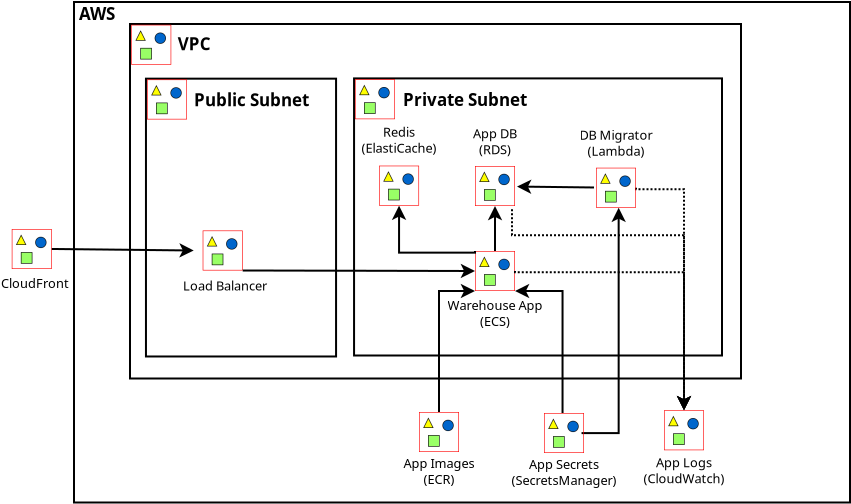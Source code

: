 <?xml version="1.0" encoding="UTF-8"?>
<dia:diagram xmlns:dia="http://www.lysator.liu.se/~alla/dia/">
  <dia:layer name="Background" visible="true" active="true">
    <dia:group>
      <dia:object type="Standard - Box" version="0" id="O0">
        <dia:attribute name="obj_pos">
          <dia:point val="14.847,-66.545"/>
        </dia:attribute>
        <dia:attribute name="obj_bb">
          <dia:rectangle val="14.797,-66.595;53.697,-41.47"/>
        </dia:attribute>
        <dia:attribute name="elem_corner">
          <dia:point val="14.847,-66.545"/>
        </dia:attribute>
        <dia:attribute name="elem_width">
          <dia:real val="38.8"/>
        </dia:attribute>
        <dia:attribute name="elem_height">
          <dia:real val="25.025"/>
        </dia:attribute>
        <dia:attribute name="show_background">
          <dia:boolean val="true"/>
        </dia:attribute>
      </dia:object>
      <dia:object type="Standard - Text" version="1" id="O1">
        <dia:attribute name="obj_pos">
          <dia:point val="15.097,-65.645"/>
        </dia:attribute>
        <dia:attribute name="obj_bb">
          <dia:rectangle val="15.097,-66.493;17.085,-65.47"/>
        </dia:attribute>
        <dia:attribute name="text">
          <dia:composite type="text">
            <dia:attribute name="string">
              <dia:string>#AWS#</dia:string>
            </dia:attribute>
            <dia:attribute name="font">
              <dia:font family="sans" style="80" name="Helvetica-Bold"/>
            </dia:attribute>
            <dia:attribute name="height">
              <dia:real val="1.058"/>
            </dia:attribute>
            <dia:attribute name="pos">
              <dia:point val="15.097,-65.645"/>
            </dia:attribute>
            <dia:attribute name="color">
              <dia:color val="#000000"/>
            </dia:attribute>
            <dia:attribute name="alignment">
              <dia:enum val="0"/>
            </dia:attribute>
          </dia:composite>
        </dia:attribute>
        <dia:attribute name="valign">
          <dia:enum val="3"/>
        </dia:attribute>
      </dia:object>
    </dia:group>
    <dia:group>
      <dia:object type="Standard - Box" version="0" id="O2">
        <dia:attribute name="obj_pos">
          <dia:point val="17.647,-65.445"/>
        </dia:attribute>
        <dia:attribute name="obj_bb">
          <dia:rectangle val="17.597,-65.495;48.247,-47.67"/>
        </dia:attribute>
        <dia:attribute name="elem_corner">
          <dia:point val="17.647,-65.445"/>
        </dia:attribute>
        <dia:attribute name="elem_width">
          <dia:real val="30.55"/>
        </dia:attribute>
        <dia:attribute name="elem_height">
          <dia:real val="17.725"/>
        </dia:attribute>
        <dia:attribute name="show_background">
          <dia:boolean val="true"/>
        </dia:attribute>
      </dia:object>
      <dia:group>
        <dia:object type="Standard - Image" version="0" id="O3">
          <dia:attribute name="obj_pos">
            <dia:point val="17.709,-65.407"/>
          </dia:attribute>
          <dia:attribute name="obj_bb">
            <dia:rectangle val="17.659,-65.457;19.759,-63.357"/>
          </dia:attribute>
          <dia:attribute name="elem_corner">
            <dia:point val="17.709,-65.407"/>
          </dia:attribute>
          <dia:attribute name="elem_width">
            <dia:real val="2"/>
          </dia:attribute>
          <dia:attribute name="elem_height">
            <dia:real val="2"/>
          </dia:attribute>
          <dia:attribute name="draw_border">
            <dia:boolean val="false"/>
          </dia:attribute>
          <dia:attribute name="keep_aspect">
            <dia:boolean val="true"/>
          </dia:attribute>
          <dia:attribute name="file">
            <dia:string>#Virtual-private-cloud-VPC_32.png#</dia:string>
          </dia:attribute>
        </dia:object>
        <dia:object type="Standard - Text" version="1" id="O4">
          <dia:attribute name="obj_pos">
            <dia:point val="20.034,-64.132"/>
          </dia:attribute>
          <dia:attribute name="obj_bb">
            <dia:rectangle val="20.034,-64.979;21.729,-63.957"/>
          </dia:attribute>
          <dia:attribute name="text">
            <dia:composite type="text">
              <dia:attribute name="string">
                <dia:string>#VPC#</dia:string>
              </dia:attribute>
              <dia:attribute name="font">
                <dia:font family="sans" style="80" name="Helvetica-Bold"/>
              </dia:attribute>
              <dia:attribute name="height">
                <dia:real val="1.058"/>
              </dia:attribute>
              <dia:attribute name="pos">
                <dia:point val="20.034,-64.132"/>
              </dia:attribute>
              <dia:attribute name="color">
                <dia:color val="#000000"/>
              </dia:attribute>
              <dia:attribute name="alignment">
                <dia:enum val="0"/>
              </dia:attribute>
            </dia:composite>
          </dia:attribute>
          <dia:attribute name="valign">
            <dia:enum val="3"/>
          </dia:attribute>
        </dia:object>
      </dia:group>
    </dia:group>
    <dia:object type="Standard - Text" version="1" id="O5">
      <dia:attribute name="obj_pos">
        <dia:point val="2.6,-5.6"/>
      </dia:attribute>
      <dia:attribute name="obj_bb">
        <dia:rectangle val="2.6,-6.24;2.6,-5.468"/>
      </dia:attribute>
      <dia:attribute name="text">
        <dia:composite type="text">
          <dia:attribute name="string">
            <dia:string>##</dia:string>
          </dia:attribute>
          <dia:attribute name="font">
            <dia:font family="sans" style="0" name="Helvetica"/>
          </dia:attribute>
          <dia:attribute name="height">
            <dia:real val="0.8"/>
          </dia:attribute>
          <dia:attribute name="pos">
            <dia:point val="2.6,-5.6"/>
          </dia:attribute>
          <dia:attribute name="color">
            <dia:color val="#000000"/>
          </dia:attribute>
          <dia:attribute name="alignment">
            <dia:enum val="0"/>
          </dia:attribute>
        </dia:composite>
      </dia:attribute>
      <dia:attribute name="valign">
        <dia:enum val="3"/>
      </dia:attribute>
    </dia:object>
    <dia:object type="Standard - Line" version="0" id="O6">
      <dia:attribute name="obj_pos">
        <dia:point val="35.897,-54.095"/>
      </dia:attribute>
      <dia:attribute name="obj_bb">
        <dia:rectangle val="35.535,-56.357;36.259,-54.045"/>
      </dia:attribute>
      <dia:attribute name="conn_endpoints">
        <dia:point val="35.897,-54.095"/>
        <dia:point val="35.897,-56.245"/>
      </dia:attribute>
      <dia:attribute name="numcp">
        <dia:int val="1"/>
      </dia:attribute>
      <dia:attribute name="end_arrow">
        <dia:enum val="22"/>
      </dia:attribute>
      <dia:attribute name="end_arrow_length">
        <dia:real val="0.5"/>
      </dia:attribute>
      <dia:attribute name="end_arrow_width">
        <dia:real val="0.5"/>
      </dia:attribute>
      <dia:connections>
        <dia:connection handle="0" to="O15" connection="1"/>
        <dia:connection handle="1" to="O34" connection="8"/>
      </dia:connections>
    </dia:object>
    <dia:object type="Flowchart - Box" version="0" id="O7">
      <dia:attribute name="obj_pos">
        <dia:point val="18.445,-62.712"/>
      </dia:attribute>
      <dia:attribute name="obj_bb">
        <dia:rectangle val="18.395,-62.761;28,-48.77"/>
      </dia:attribute>
      <dia:attribute name="elem_corner">
        <dia:point val="18.445,-62.712"/>
      </dia:attribute>
      <dia:attribute name="elem_width">
        <dia:real val="9.505"/>
      </dia:attribute>
      <dia:attribute name="elem_height">
        <dia:real val="13.891"/>
      </dia:attribute>
      <dia:attribute name="show_background">
        <dia:boolean val="true"/>
      </dia:attribute>
      <dia:attribute name="padding">
        <dia:real val="0.5"/>
      </dia:attribute>
      <dia:attribute name="text">
        <dia:composite type="text">
          <dia:attribute name="string">
            <dia:string>##</dia:string>
          </dia:attribute>
          <dia:attribute name="font">
            <dia:font family="sans" style="0" name="Helvetica"/>
          </dia:attribute>
          <dia:attribute name="height">
            <dia:real val="0.8"/>
          </dia:attribute>
          <dia:attribute name="pos">
            <dia:point val="23.197,-55.526"/>
          </dia:attribute>
          <dia:attribute name="color">
            <dia:color val="#000000"/>
          </dia:attribute>
          <dia:attribute name="alignment">
            <dia:enum val="1"/>
          </dia:attribute>
        </dia:composite>
      </dia:attribute>
    </dia:object>
    <dia:group>
      <dia:object type="Standard - Image" version="0" id="O8">
        <dia:attribute name="obj_pos">
          <dia:point val="18.497,-62.672"/>
        </dia:attribute>
        <dia:attribute name="obj_bb">
          <dia:rectangle val="18.447,-62.721;20.547,-60.621"/>
        </dia:attribute>
        <dia:attribute name="elem_corner">
          <dia:point val="18.497,-62.672"/>
        </dia:attribute>
        <dia:attribute name="elem_width">
          <dia:real val="2"/>
        </dia:attribute>
        <dia:attribute name="elem_height">
          <dia:real val="2"/>
        </dia:attribute>
        <dia:attribute name="draw_border">
          <dia:boolean val="false"/>
        </dia:attribute>
        <dia:attribute name="keep_aspect">
          <dia:boolean val="true"/>
        </dia:attribute>
        <dia:attribute name="file">
          <dia:string>#Public-subnet_32.png#</dia:string>
        </dia:attribute>
      </dia:object>
      <dia:object type="Standard - Text" version="1" id="O9">
        <dia:attribute name="obj_pos">
          <dia:point val="20.847,-61.335"/>
        </dia:attribute>
        <dia:attribute name="obj_bb">
          <dia:rectangle val="20.847,-62.183;26.7,-61.16"/>
        </dia:attribute>
        <dia:attribute name="text">
          <dia:composite type="text">
            <dia:attribute name="string">
              <dia:string>#Public Subnet#</dia:string>
            </dia:attribute>
            <dia:attribute name="font">
              <dia:font family="sans" style="80" name="Helvetica-Bold"/>
            </dia:attribute>
            <dia:attribute name="height">
              <dia:real val="1.058"/>
            </dia:attribute>
            <dia:attribute name="pos">
              <dia:point val="20.847,-61.335"/>
            </dia:attribute>
            <dia:attribute name="color">
              <dia:color val="#000000"/>
            </dia:attribute>
            <dia:attribute name="alignment">
              <dia:enum val="0"/>
            </dia:attribute>
          </dia:composite>
        </dia:attribute>
        <dia:attribute name="valign">
          <dia:enum val="3"/>
        </dia:attribute>
      </dia:object>
    </dia:group>
    <dia:object type="Flowchart - Box" version="0" id="O10">
      <dia:attribute name="obj_pos">
        <dia:point val="28.85,-62.725"/>
      </dia:attribute>
      <dia:attribute name="obj_bb">
        <dia:rectangle val="28.8,-62.775;47.297,-48.82"/>
      </dia:attribute>
      <dia:attribute name="elem_corner">
        <dia:point val="28.85,-62.725"/>
      </dia:attribute>
      <dia:attribute name="elem_width">
        <dia:real val="18.397"/>
      </dia:attribute>
      <dia:attribute name="elem_height">
        <dia:real val="13.855"/>
      </dia:attribute>
      <dia:attribute name="show_background">
        <dia:boolean val="true"/>
      </dia:attribute>
      <dia:attribute name="padding">
        <dia:real val="0.5"/>
      </dia:attribute>
      <dia:attribute name="text">
        <dia:composite type="text">
          <dia:attribute name="string">
            <dia:string>##</dia:string>
          </dia:attribute>
          <dia:attribute name="font">
            <dia:font family="sans" style="0" name="Helvetica"/>
          </dia:attribute>
          <dia:attribute name="height">
            <dia:real val="0.8"/>
          </dia:attribute>
          <dia:attribute name="pos">
            <dia:point val="38.049,-55.558"/>
          </dia:attribute>
          <dia:attribute name="color">
            <dia:color val="#000000"/>
          </dia:attribute>
          <dia:attribute name="alignment">
            <dia:enum val="1"/>
          </dia:attribute>
        </dia:composite>
      </dia:attribute>
    </dia:object>
    <dia:group>
      <dia:object type="Standard - Image" version="0" id="O11">
        <dia:attribute name="obj_pos">
          <dia:point val="28.895,-62.685"/>
        </dia:attribute>
        <dia:attribute name="obj_bb">
          <dia:rectangle val="28.845,-62.735;30.945,-60.635"/>
        </dia:attribute>
        <dia:attribute name="elem_corner">
          <dia:point val="28.895,-62.685"/>
        </dia:attribute>
        <dia:attribute name="elem_width">
          <dia:real val="2"/>
        </dia:attribute>
        <dia:attribute name="elem_height">
          <dia:real val="2"/>
        </dia:attribute>
        <dia:attribute name="draw_border">
          <dia:boolean val="false"/>
        </dia:attribute>
        <dia:attribute name="keep_aspect">
          <dia:boolean val="true"/>
        </dia:attribute>
        <dia:attribute name="file">
          <dia:string>#Private-subnet_32.png#</dia:string>
        </dia:attribute>
      </dia:object>
      <dia:object type="Standard - Text" version="1" id="O12">
        <dia:attribute name="obj_pos">
          <dia:point val="31.297,-61.349"/>
        </dia:attribute>
        <dia:attribute name="obj_bb">
          <dia:rectangle val="31.297,-62.197;37.59,-61.174"/>
        </dia:attribute>
        <dia:attribute name="text">
          <dia:composite type="text">
            <dia:attribute name="string">
              <dia:string>#Private Subnet#</dia:string>
            </dia:attribute>
            <dia:attribute name="font">
              <dia:font family="sans" style="80" name="Helvetica-Bold"/>
            </dia:attribute>
            <dia:attribute name="height">
              <dia:real val="1.058"/>
            </dia:attribute>
            <dia:attribute name="pos">
              <dia:point val="31.297,-61.349"/>
            </dia:attribute>
            <dia:attribute name="color">
              <dia:color val="#000000"/>
            </dia:attribute>
            <dia:attribute name="alignment">
              <dia:enum val="0"/>
            </dia:attribute>
          </dia:composite>
        </dia:attribute>
        <dia:attribute name="valign">
          <dia:enum val="3"/>
        </dia:attribute>
      </dia:object>
    </dia:group>
    <dia:group>
      <dia:object type="Standard - Image" version="0" id="O13">
        <dia:attribute name="obj_pos">
          <dia:point val="21.282,-55.12"/>
        </dia:attribute>
        <dia:attribute name="obj_bb">
          <dia:rectangle val="21.232,-55.17;23.332,-53.07"/>
        </dia:attribute>
        <dia:attribute name="elem_corner">
          <dia:point val="21.282,-55.12"/>
        </dia:attribute>
        <dia:attribute name="elem_width">
          <dia:real val="2"/>
        </dia:attribute>
        <dia:attribute name="elem_height">
          <dia:real val="2"/>
        </dia:attribute>
        <dia:attribute name="draw_border">
          <dia:boolean val="false"/>
        </dia:attribute>
        <dia:attribute name="keep_aspect">
          <dia:boolean val="true"/>
        </dia:attribute>
        <dia:attribute name="file">
          <dia:string>#Res_Elastic-Load-Balancing_Network-Load-Balancer_48.png#</dia:string>
        </dia:attribute>
      </dia:object>
      <dia:object type="Standard - Text" version="1" id="O14">
        <dia:attribute name="obj_pos">
          <dia:point val="20.297,-52.12"/>
        </dia:attribute>
        <dia:attribute name="obj_bb">
          <dia:rectangle val="20.297,-52.76;24.267,-51.988"/>
        </dia:attribute>
        <dia:attribute name="text">
          <dia:composite type="text">
            <dia:attribute name="string">
              <dia:string>#Load Balancer#</dia:string>
            </dia:attribute>
            <dia:attribute name="font">
              <dia:font family="sans" style="0" name="Helvetica"/>
            </dia:attribute>
            <dia:attribute name="height">
              <dia:real val="0.8"/>
            </dia:attribute>
            <dia:attribute name="pos">
              <dia:point val="20.297,-52.12"/>
            </dia:attribute>
            <dia:attribute name="color">
              <dia:color val="#000000"/>
            </dia:attribute>
            <dia:attribute name="alignment">
              <dia:enum val="0"/>
            </dia:attribute>
          </dia:composite>
        </dia:attribute>
        <dia:attribute name="valign">
          <dia:enum val="3"/>
        </dia:attribute>
      </dia:object>
    </dia:group>
    <dia:group>
      <dia:object type="Standard - Image" version="0" id="O15">
        <dia:attribute name="obj_pos">
          <dia:point val="34.897,-54.095"/>
        </dia:attribute>
        <dia:attribute name="obj_bb">
          <dia:rectangle val="34.847,-54.145;36.947,-52.045"/>
        </dia:attribute>
        <dia:attribute name="elem_corner">
          <dia:point val="34.897,-54.095"/>
        </dia:attribute>
        <dia:attribute name="elem_width">
          <dia:real val="2"/>
        </dia:attribute>
        <dia:attribute name="elem_height">
          <dia:real val="2"/>
        </dia:attribute>
        <dia:attribute name="draw_border">
          <dia:boolean val="false"/>
        </dia:attribute>
        <dia:attribute name="keep_aspect">
          <dia:boolean val="true"/>
        </dia:attribute>
        <dia:attribute name="file">
          <dia:string>#Arch_Amazon-Elastic-Container-Service_48.png#</dia:string>
        </dia:attribute>
      </dia:object>
      <dia:object type="Standard - Text" version="1" id="O16">
        <dia:attribute name="obj_pos">
          <dia:point val="35.897,-51.145"/>
        </dia:attribute>
        <dia:attribute name="obj_bb">
          <dia:rectangle val="33.667,-51.785;38.127,-50.213"/>
        </dia:attribute>
        <dia:attribute name="text">
          <dia:composite type="text">
            <dia:attribute name="string">
              <dia:string>#Warehouse App
(ECS)#</dia:string>
            </dia:attribute>
            <dia:attribute name="font">
              <dia:font family="sans" style="0" name="Helvetica"/>
            </dia:attribute>
            <dia:attribute name="height">
              <dia:real val="0.8"/>
            </dia:attribute>
            <dia:attribute name="pos">
              <dia:point val="35.897,-51.145"/>
            </dia:attribute>
            <dia:attribute name="color">
              <dia:color val="#000000"/>
            </dia:attribute>
            <dia:attribute name="alignment">
              <dia:enum val="1"/>
            </dia:attribute>
          </dia:composite>
        </dia:attribute>
        <dia:attribute name="valign">
          <dia:enum val="3"/>
        </dia:attribute>
      </dia:object>
    </dia:group>
    <dia:object type="Standard - ZigZagLine" version="1" id="O17">
      <dia:attribute name="obj_pos">
        <dia:point val="33.097,-46.045"/>
      </dia:attribute>
      <dia:attribute name="obj_bb">
        <dia:rectangle val="33.047,-52.457;35.009,-45.995"/>
      </dia:attribute>
      <dia:attribute name="orth_points">
        <dia:point val="33.097,-46.045"/>
        <dia:point val="33.097,-52.095"/>
        <dia:point val="34.897,-52.095"/>
        <dia:point val="34.897,-52.095"/>
      </dia:attribute>
      <dia:attribute name="orth_orient">
        <dia:enum val="1"/>
        <dia:enum val="0"/>
        <dia:enum val="1"/>
      </dia:attribute>
      <dia:attribute name="autorouting">
        <dia:boolean val="false"/>
      </dia:attribute>
      <dia:attribute name="end_arrow">
        <dia:enum val="22"/>
      </dia:attribute>
      <dia:attribute name="end_arrow_length">
        <dia:real val="0.5"/>
      </dia:attribute>
      <dia:attribute name="end_arrow_width">
        <dia:real val="0.5"/>
      </dia:attribute>
    </dia:object>
    <dia:object type="Standard - ZigZagLine" version="1" id="O18">
      <dia:attribute name="obj_pos">
        <dia:point val="39.274,-45.995"/>
      </dia:attribute>
      <dia:attribute name="obj_bb">
        <dia:rectangle val="36.285,-52.457;39.324,-45.945"/>
      </dia:attribute>
      <dia:attribute name="orth_points">
        <dia:point val="39.274,-45.995"/>
        <dia:point val="39.274,-52.095"/>
        <dia:point val="36.897,-52.095"/>
        <dia:point val="36.897,-52.095"/>
      </dia:attribute>
      <dia:attribute name="orth_orient">
        <dia:enum val="1"/>
        <dia:enum val="0"/>
        <dia:enum val="1"/>
      </dia:attribute>
      <dia:attribute name="autorouting">
        <dia:boolean val="false"/>
      </dia:attribute>
      <dia:attribute name="end_arrow">
        <dia:enum val="22"/>
      </dia:attribute>
      <dia:attribute name="end_arrow_length">
        <dia:real val="0.5"/>
      </dia:attribute>
      <dia:attribute name="end_arrow_width">
        <dia:real val="0.5"/>
      </dia:attribute>
    </dia:object>
    <dia:object type="Standard - Line" version="0" id="O19">
      <dia:attribute name="obj_pos">
        <dia:point val="23.282,-53.12"/>
      </dia:attribute>
      <dia:attribute name="obj_bb">
        <dia:rectangle val="23.232,-53.458;35.009,-52.735"/>
      </dia:attribute>
      <dia:attribute name="conn_endpoints">
        <dia:point val="23.282,-53.12"/>
        <dia:point val="34.897,-53.095"/>
      </dia:attribute>
      <dia:attribute name="numcp">
        <dia:int val="1"/>
      </dia:attribute>
      <dia:attribute name="end_arrow">
        <dia:enum val="22"/>
      </dia:attribute>
      <dia:attribute name="end_arrow_length">
        <dia:real val="0.5"/>
      </dia:attribute>
      <dia:attribute name="end_arrow_width">
        <dia:real val="0.5"/>
      </dia:attribute>
      <dia:connections>
        <dia:connection handle="0" to="O13" connection="7"/>
        <dia:connection handle="1" to="O15" connection="3"/>
      </dia:connections>
    </dia:object>
    <dia:group>
      <dia:object type="Standard - Image" version="0" id="O20">
        <dia:attribute name="obj_pos">
          <dia:point val="11.736,-55.195"/>
        </dia:attribute>
        <dia:attribute name="obj_bb">
          <dia:rectangle val="11.686,-55.245;13.786,-53.145"/>
        </dia:attribute>
        <dia:attribute name="elem_corner">
          <dia:point val="11.736,-55.195"/>
        </dia:attribute>
        <dia:attribute name="elem_width">
          <dia:real val="2"/>
        </dia:attribute>
        <dia:attribute name="elem_height">
          <dia:real val="2"/>
        </dia:attribute>
        <dia:attribute name="draw_border">
          <dia:boolean val="false"/>
        </dia:attribute>
        <dia:attribute name="keep_aspect">
          <dia:boolean val="true"/>
        </dia:attribute>
        <dia:attribute name="file">
          <dia:string>#Arch_Amazon-CloudFront_32.png#</dia:string>
        </dia:attribute>
      </dia:object>
      <dia:object type="Standard - Text" version="1" id="O21">
        <dia:attribute name="obj_pos">
          <dia:point val="11.197,-52.245"/>
        </dia:attribute>
        <dia:attribute name="obj_bb">
          <dia:rectangle val="11.197,-52.885;14.275,-52.113"/>
        </dia:attribute>
        <dia:attribute name="text">
          <dia:composite type="text">
            <dia:attribute name="string">
              <dia:string>#CloudFront#</dia:string>
            </dia:attribute>
            <dia:attribute name="font">
              <dia:font family="sans" style="0" name="Helvetica"/>
            </dia:attribute>
            <dia:attribute name="height">
              <dia:real val="0.8"/>
            </dia:attribute>
            <dia:attribute name="pos">
              <dia:point val="11.197,-52.245"/>
            </dia:attribute>
            <dia:attribute name="color">
              <dia:color val="#000000"/>
            </dia:attribute>
            <dia:attribute name="alignment">
              <dia:enum val="0"/>
            </dia:attribute>
          </dia:composite>
        </dia:attribute>
        <dia:attribute name="valign">
          <dia:enum val="3"/>
        </dia:attribute>
      </dia:object>
    </dia:group>
    <dia:object type="Standard - Line" version="0" id="O22">
      <dia:attribute name="obj_pos">
        <dia:point val="13.736,-54.195"/>
      </dia:attribute>
      <dia:attribute name="obj_bb">
        <dia:rectangle val="13.685,-54.489;20.944,-53.765"/>
      </dia:attribute>
      <dia:attribute name="conn_endpoints">
        <dia:point val="13.736,-54.195"/>
        <dia:point val="20.832,-54.12"/>
      </dia:attribute>
      <dia:attribute name="numcp">
        <dia:int val="1"/>
      </dia:attribute>
      <dia:attribute name="end_arrow">
        <dia:enum val="22"/>
      </dia:attribute>
      <dia:attribute name="end_arrow_length">
        <dia:real val="0.5"/>
      </dia:attribute>
      <dia:attribute name="end_arrow_width">
        <dia:real val="0.5"/>
      </dia:attribute>
    </dia:object>
    <dia:object type="Standard - Line" version="0" id="O23">
      <dia:attribute name="obj_pos">
        <dia:point val="40.847,-57.271"/>
      </dia:attribute>
      <dia:attribute name="obj_bb">
        <dia:rectangle val="36.885,-57.671;40.898,-56.948"/>
      </dia:attribute>
      <dia:attribute name="conn_endpoints">
        <dia:point val="40.847,-57.271"/>
        <dia:point val="36.997,-57.317"/>
      </dia:attribute>
      <dia:attribute name="numcp">
        <dia:int val="1"/>
      </dia:attribute>
      <dia:attribute name="end_arrow">
        <dia:enum val="22"/>
      </dia:attribute>
      <dia:attribute name="end_arrow_length">
        <dia:real val="0.5"/>
      </dia:attribute>
      <dia:attribute name="end_arrow_width">
        <dia:real val="0.5"/>
      </dia:attribute>
    </dia:object>
    <dia:object type="Standard - ZigZagLine" version="1" id="O24">
      <dia:attribute name="obj_pos">
        <dia:point val="40.274,-44.995"/>
      </dia:attribute>
      <dia:attribute name="obj_bb">
        <dia:rectangle val="40.224,-56.37;42.442,-44.94"/>
      </dia:attribute>
      <dia:attribute name="orth_points">
        <dia:point val="40.274,-44.995"/>
        <dia:point val="40.274,-44.99"/>
        <dia:point val="42.08,-44.99"/>
        <dia:point val="42.08,-56.258"/>
      </dia:attribute>
      <dia:attribute name="orth_orient">
        <dia:enum val="1"/>
        <dia:enum val="0"/>
        <dia:enum val="1"/>
      </dia:attribute>
      <dia:attribute name="autorouting">
        <dia:boolean val="false"/>
      </dia:attribute>
      <dia:attribute name="end_arrow">
        <dia:enum val="22"/>
      </dia:attribute>
      <dia:attribute name="end_arrow_length">
        <dia:real val="0.5"/>
      </dia:attribute>
      <dia:attribute name="end_arrow_width">
        <dia:real val="0.5"/>
      </dia:attribute>
    </dia:object>
    <dia:object type="Standard - Line" version="0" id="O25">
      <dia:attribute name="obj_pos">
        <dia:point val="35.897,-54.095"/>
      </dia:attribute>
      <dia:attribute name="obj_bb">
        <dia:rectangle val="35.535,-56.457;36.259,-54.045"/>
      </dia:attribute>
      <dia:attribute name="conn_endpoints">
        <dia:point val="35.897,-54.095"/>
        <dia:point val="35.897,-56.345"/>
      </dia:attribute>
      <dia:attribute name="numcp">
        <dia:int val="1"/>
      </dia:attribute>
      <dia:attribute name="end_arrow">
        <dia:enum val="22"/>
      </dia:attribute>
      <dia:attribute name="end_arrow_length">
        <dia:real val="0.5"/>
      </dia:attribute>
      <dia:attribute name="end_arrow_width">
        <dia:real val="0.5"/>
      </dia:attribute>
      <dia:connections>
        <dia:connection handle="1" to="O34" connection="6"/>
      </dia:connections>
    </dia:object>
    <dia:group>
      <dia:object type="Standard - Image" version="0" id="O26">
        <dia:attribute name="obj_pos">
          <dia:point val="44.347,-46.133"/>
        </dia:attribute>
        <dia:attribute name="obj_bb">
          <dia:rectangle val="44.297,-46.183;46.397,-44.083"/>
        </dia:attribute>
        <dia:attribute name="elem_corner">
          <dia:point val="44.347,-46.133"/>
        </dia:attribute>
        <dia:attribute name="elem_width">
          <dia:real val="2"/>
        </dia:attribute>
        <dia:attribute name="elem_height">
          <dia:real val="2"/>
        </dia:attribute>
        <dia:attribute name="draw_border">
          <dia:boolean val="false"/>
        </dia:attribute>
        <dia:attribute name="keep_aspect">
          <dia:boolean val="true"/>
        </dia:attribute>
        <dia:attribute name="file">
          <dia:string>#Arch_Amazon-CloudWatch_32.png#</dia:string>
        </dia:attribute>
      </dia:object>
      <dia:object type="Standard - Text" version="1" id="O27">
        <dia:attribute name="obj_pos">
          <dia:point val="45.347,-43.283"/>
        </dia:attribute>
        <dia:attribute name="obj_bb">
          <dia:rectangle val="43.416,-43.923;47.279,-42.35"/>
        </dia:attribute>
        <dia:attribute name="text">
          <dia:composite type="text">
            <dia:attribute name="string">
              <dia:string>#App Logs
(CloudWatch)#</dia:string>
            </dia:attribute>
            <dia:attribute name="font">
              <dia:font family="sans" style="0" name="Helvetica"/>
            </dia:attribute>
            <dia:attribute name="height">
              <dia:real val="0.8"/>
            </dia:attribute>
            <dia:attribute name="pos">
              <dia:point val="45.347,-43.283"/>
            </dia:attribute>
            <dia:attribute name="color">
              <dia:color val="#000000"/>
            </dia:attribute>
            <dia:attribute name="alignment">
              <dia:enum val="1"/>
            </dia:attribute>
          </dia:composite>
        </dia:attribute>
        <dia:attribute name="valign">
          <dia:enum val="3"/>
        </dia:attribute>
      </dia:object>
    </dia:group>
    <dia:group>
      <dia:object type="Standard - Image" version="0" id="O28">
        <dia:attribute name="obj_pos">
          <dia:point val="32.097,-46.045"/>
        </dia:attribute>
        <dia:attribute name="obj_bb">
          <dia:rectangle val="32.047,-46.095;34.147,-43.995"/>
        </dia:attribute>
        <dia:attribute name="elem_corner">
          <dia:point val="32.097,-46.045"/>
        </dia:attribute>
        <dia:attribute name="elem_width">
          <dia:real val="2"/>
        </dia:attribute>
        <dia:attribute name="elem_height">
          <dia:real val="2"/>
        </dia:attribute>
        <dia:attribute name="draw_border">
          <dia:boolean val="false"/>
        </dia:attribute>
        <dia:attribute name="keep_aspect">
          <dia:boolean val="true"/>
        </dia:attribute>
        <dia:attribute name="file">
          <dia:string>#Arch_Amazon-Elastic-Container-Registry_48.png#</dia:string>
        </dia:attribute>
      </dia:object>
      <dia:object type="Standard - Text" version="1" id="O29">
        <dia:attribute name="obj_pos">
          <dia:point val="33.097,-43.245"/>
        </dia:attribute>
        <dia:attribute name="obj_bb">
          <dia:rectangle val="31.405,-43.885;34.79,-42.313"/>
        </dia:attribute>
        <dia:attribute name="text">
          <dia:composite type="text">
            <dia:attribute name="string">
              <dia:string>#App Images
(ECR)#</dia:string>
            </dia:attribute>
            <dia:attribute name="font">
              <dia:font family="sans" style="0" name="Helvetica"/>
            </dia:attribute>
            <dia:attribute name="height">
              <dia:real val="0.8"/>
            </dia:attribute>
            <dia:attribute name="pos">
              <dia:point val="33.097,-43.245"/>
            </dia:attribute>
            <dia:attribute name="color">
              <dia:color val="#000000"/>
            </dia:attribute>
            <dia:attribute name="alignment">
              <dia:enum val="1"/>
            </dia:attribute>
          </dia:composite>
        </dia:attribute>
        <dia:attribute name="valign">
          <dia:enum val="3"/>
        </dia:attribute>
      </dia:object>
    </dia:group>
    <dia:group>
      <dia:object type="Standard - Image" version="0" id="O30">
        <dia:attribute name="obj_pos">
          <dia:point val="38.347,-45.995"/>
        </dia:attribute>
        <dia:attribute name="obj_bb">
          <dia:rectangle val="38.297,-46.045;40.397,-43.945"/>
        </dia:attribute>
        <dia:attribute name="elem_corner">
          <dia:point val="38.347,-45.995"/>
        </dia:attribute>
        <dia:attribute name="elem_width">
          <dia:real val="2"/>
        </dia:attribute>
        <dia:attribute name="elem_height">
          <dia:real val="2"/>
        </dia:attribute>
        <dia:attribute name="draw_border">
          <dia:boolean val="false"/>
        </dia:attribute>
        <dia:attribute name="keep_aspect">
          <dia:boolean val="true"/>
        </dia:attribute>
        <dia:attribute name="file">
          <dia:string>#Arch_AWS-Secrets-Manager_32.png#</dia:string>
        </dia:attribute>
      </dia:object>
      <dia:object type="Standard - Text" version="1" id="O31">
        <dia:attribute name="obj_pos">
          <dia:point val="39.347,-43.195"/>
        </dia:attribute>
        <dia:attribute name="obj_bb">
          <dia:rectangle val="36.852,-43.835;41.842,-42.263"/>
        </dia:attribute>
        <dia:attribute name="text">
          <dia:composite type="text">
            <dia:attribute name="string">
              <dia:string>#App Secrets
(SecretsManager)#</dia:string>
            </dia:attribute>
            <dia:attribute name="font">
              <dia:font family="sans" style="0" name="Helvetica"/>
            </dia:attribute>
            <dia:attribute name="height">
              <dia:real val="0.8"/>
            </dia:attribute>
            <dia:attribute name="pos">
              <dia:point val="39.347,-43.195"/>
            </dia:attribute>
            <dia:attribute name="color">
              <dia:color val="#000000"/>
            </dia:attribute>
            <dia:attribute name="alignment">
              <dia:enum val="1"/>
            </dia:attribute>
          </dia:composite>
        </dia:attribute>
        <dia:attribute name="valign">
          <dia:enum val="3"/>
        </dia:attribute>
      </dia:object>
    </dia:group>
    <dia:object type="Standard - ZigZagLine" version="1" id="O32">
      <dia:attribute name="obj_pos">
        <dia:point val="42.947,-57.258"/>
      </dia:attribute>
      <dia:attribute name="obj_bb">
        <dia:rectangle val="42.897,-57.308;45.709,-46.021"/>
      </dia:attribute>
      <dia:attribute name="orth_points">
        <dia:point val="42.947,-57.258"/>
        <dia:point val="42.947,-57.183"/>
        <dia:point val="45.347,-57.183"/>
        <dia:point val="45.347,-46.133"/>
      </dia:attribute>
      <dia:attribute name="orth_orient">
        <dia:enum val="1"/>
        <dia:enum val="0"/>
        <dia:enum val="1"/>
      </dia:attribute>
      <dia:attribute name="autorouting">
        <dia:boolean val="false"/>
      </dia:attribute>
      <dia:attribute name="line_style">
        <dia:enum val="4"/>
      </dia:attribute>
      <dia:attribute name="end_arrow">
        <dia:enum val="22"/>
      </dia:attribute>
      <dia:attribute name="end_arrow_length">
        <dia:real val="0.5"/>
      </dia:attribute>
      <dia:attribute name="end_arrow_width">
        <dia:real val="0.5"/>
      </dia:attribute>
    </dia:object>
    <dia:object type="Standard - ZigZagLine" version="1" id="O33">
      <dia:attribute name="obj_pos">
        <dia:point val="36.897,-53.095"/>
      </dia:attribute>
      <dia:attribute name="obj_bb">
        <dia:rectangle val="36.847,-53.145;45.709,-46.021"/>
      </dia:attribute>
      <dia:attribute name="orth_points">
        <dia:point val="36.897,-53.095"/>
        <dia:point val="36.897,-53.033"/>
        <dia:point val="45.347,-53.033"/>
        <dia:point val="45.347,-46.133"/>
      </dia:attribute>
      <dia:attribute name="orth_orient">
        <dia:enum val="1"/>
        <dia:enum val="0"/>
        <dia:enum val="1"/>
      </dia:attribute>
      <dia:attribute name="autorouting">
        <dia:boolean val="false"/>
      </dia:attribute>
      <dia:attribute name="line_style">
        <dia:enum val="4"/>
      </dia:attribute>
      <dia:attribute name="end_arrow">
        <dia:enum val="22"/>
      </dia:attribute>
      <dia:attribute name="end_arrow_length">
        <dia:real val="0.5"/>
      </dia:attribute>
      <dia:attribute name="end_arrow_width">
        <dia:real val="0.5"/>
      </dia:attribute>
    </dia:object>
    <dia:group>
      <dia:object type="Standard - Image" version="0" id="O34">
        <dia:attribute name="obj_pos">
          <dia:point val="34.897,-58.345"/>
        </dia:attribute>
        <dia:attribute name="obj_bb">
          <dia:rectangle val="34.847,-58.395;36.947,-56.295"/>
        </dia:attribute>
        <dia:attribute name="elem_corner">
          <dia:point val="34.897,-58.345"/>
        </dia:attribute>
        <dia:attribute name="elem_width">
          <dia:real val="2"/>
        </dia:attribute>
        <dia:attribute name="elem_height">
          <dia:real val="2"/>
        </dia:attribute>
        <dia:attribute name="draw_border">
          <dia:boolean val="false"/>
        </dia:attribute>
        <dia:attribute name="keep_aspect">
          <dia:boolean val="true"/>
        </dia:attribute>
        <dia:attribute name="file">
          <dia:string>#Arch_Amazon-Aurora_48.png#</dia:string>
        </dia:attribute>
      </dia:object>
      <dia:object type="Standard - Text" version="1" id="O35">
        <dia:attribute name="obj_pos">
          <dia:point val="35.897,-59.73"/>
        </dia:attribute>
        <dia:attribute name="obj_bb">
          <dia:rectangle val="34.844,-60.37;36.951,-58.797"/>
        </dia:attribute>
        <dia:attribute name="text">
          <dia:composite type="text">
            <dia:attribute name="string">
              <dia:string>#App DB
(RDS)#</dia:string>
            </dia:attribute>
            <dia:attribute name="font">
              <dia:font family="sans" style="0" name="Helvetica"/>
            </dia:attribute>
            <dia:attribute name="height">
              <dia:real val="0.8"/>
            </dia:attribute>
            <dia:attribute name="pos">
              <dia:point val="35.897,-59.73"/>
            </dia:attribute>
            <dia:attribute name="color">
              <dia:color val="#000000"/>
            </dia:attribute>
            <dia:attribute name="alignment">
              <dia:enum val="1"/>
            </dia:attribute>
          </dia:composite>
        </dia:attribute>
        <dia:attribute name="valign">
          <dia:enum val="3"/>
        </dia:attribute>
      </dia:object>
    </dia:group>
    <dia:group>
      <dia:object type="Standard - Image" version="0" id="O36">
        <dia:attribute name="obj_pos">
          <dia:point val="40.947,-58.258"/>
        </dia:attribute>
        <dia:attribute name="obj_bb">
          <dia:rectangle val="40.897,-58.308;42.997,-56.208"/>
        </dia:attribute>
        <dia:attribute name="elem_corner">
          <dia:point val="40.947,-58.258"/>
        </dia:attribute>
        <dia:attribute name="elem_width">
          <dia:real val="2"/>
        </dia:attribute>
        <dia:attribute name="elem_height">
          <dia:real val="2"/>
        </dia:attribute>
        <dia:attribute name="draw_border">
          <dia:boolean val="false"/>
        </dia:attribute>
        <dia:attribute name="keep_aspect">
          <dia:boolean val="true"/>
        </dia:attribute>
        <dia:attribute name="file">
          <dia:string>#Arch_AWS-Lambda_32.png#</dia:string>
        </dia:attribute>
      </dia:object>
      <dia:object type="Standard - Text" version="1" id="O37">
        <dia:attribute name="obj_pos">
          <dia:point val="41.947,-59.658"/>
        </dia:attribute>
        <dia:attribute name="obj_bb">
          <dia:rectangle val="40.265,-60.298;43.63,-58.725"/>
        </dia:attribute>
        <dia:attribute name="text">
          <dia:composite type="text">
            <dia:attribute name="string">
              <dia:string>#DB Migrator
(Lambda)#</dia:string>
            </dia:attribute>
            <dia:attribute name="font">
              <dia:font family="sans" style="0" name="Helvetica"/>
            </dia:attribute>
            <dia:attribute name="height">
              <dia:real val="0.8"/>
            </dia:attribute>
            <dia:attribute name="pos">
              <dia:point val="41.947,-59.658"/>
            </dia:attribute>
            <dia:attribute name="color">
              <dia:color val="#000000"/>
            </dia:attribute>
            <dia:attribute name="alignment">
              <dia:enum val="1"/>
            </dia:attribute>
          </dia:composite>
        </dia:attribute>
        <dia:attribute name="valign">
          <dia:enum val="3"/>
        </dia:attribute>
      </dia:object>
    </dia:group>
    <dia:object type="Standard - ZigZagLine" version="1" id="O38">
      <dia:attribute name="obj_pos">
        <dia:point val="36.747,-56.183"/>
      </dia:attribute>
      <dia:attribute name="obj_bb">
        <dia:rectangle val="36.697,-56.233;45.709,-46.021"/>
      </dia:attribute>
      <dia:attribute name="orth_points">
        <dia:point val="36.747,-56.183"/>
        <dia:point val="36.747,-54.883"/>
        <dia:point val="45.347,-54.883"/>
        <dia:point val="45.347,-46.133"/>
      </dia:attribute>
      <dia:attribute name="orth_orient">
        <dia:enum val="1"/>
        <dia:enum val="0"/>
        <dia:enum val="1"/>
      </dia:attribute>
      <dia:attribute name="autorouting">
        <dia:boolean val="false"/>
      </dia:attribute>
      <dia:attribute name="line_style">
        <dia:enum val="4"/>
      </dia:attribute>
      <dia:attribute name="end_arrow">
        <dia:enum val="22"/>
      </dia:attribute>
      <dia:attribute name="end_arrow_length">
        <dia:real val="0.5"/>
      </dia:attribute>
      <dia:attribute name="end_arrow_width">
        <dia:real val="0.5"/>
      </dia:attribute>
    </dia:object>
    <dia:group>
      <dia:object type="Standard - Image" version="0" id="O39">
        <dia:attribute name="obj_pos">
          <dia:point val="30.1,-58.362"/>
        </dia:attribute>
        <dia:attribute name="obj_bb">
          <dia:rectangle val="30.05,-58.413;32.15,-56.312"/>
        </dia:attribute>
        <dia:attribute name="elem_corner">
          <dia:point val="30.1,-58.362"/>
        </dia:attribute>
        <dia:attribute name="elem_width">
          <dia:real val="2"/>
        </dia:attribute>
        <dia:attribute name="elem_height">
          <dia:real val="2"/>
        </dia:attribute>
        <dia:attribute name="draw_border">
          <dia:boolean val="false"/>
        </dia:attribute>
        <dia:attribute name="keep_aspect">
          <dia:boolean val="true"/>
        </dia:attribute>
        <dia:attribute name="file">
          <dia:string>#Arch_Amazon-ElastiCache_32.png#</dia:string>
        </dia:attribute>
      </dia:object>
      <dia:object type="Standard - Text" version="1" id="O40">
        <dia:attribute name="obj_pos">
          <dia:point val="31.1,-59.812"/>
        </dia:attribute>
        <dia:attribute name="obj_bb">
          <dia:rectangle val="29.255,-60.453;32.945,-58.88"/>
        </dia:attribute>
        <dia:attribute name="text">
          <dia:composite type="text">
            <dia:attribute name="string">
              <dia:string>#Redis
(ElastiCache)#</dia:string>
            </dia:attribute>
            <dia:attribute name="font">
              <dia:font family="sans" style="0" name="Helvetica"/>
            </dia:attribute>
            <dia:attribute name="height">
              <dia:real val="0.8"/>
            </dia:attribute>
            <dia:attribute name="pos">
              <dia:point val="31.1,-59.812"/>
            </dia:attribute>
            <dia:attribute name="color">
              <dia:color val="#000000"/>
            </dia:attribute>
            <dia:attribute name="alignment">
              <dia:enum val="1"/>
            </dia:attribute>
          </dia:composite>
        </dia:attribute>
        <dia:attribute name="valign">
          <dia:enum val="3"/>
        </dia:attribute>
      </dia:object>
    </dia:group>
    <dia:object type="Standard - ZigZagLine" version="1" id="O41">
      <dia:attribute name="obj_pos">
        <dia:point val="34.897,-54.095"/>
      </dia:attribute>
      <dia:attribute name="obj_bb">
        <dia:rectangle val="30.738,-56.474;34.947,-53.962"/>
      </dia:attribute>
      <dia:attribute name="orth_points">
        <dia:point val="34.897,-54.095"/>
        <dia:point val="34.897,-54.013"/>
        <dia:point val="31.1,-54.013"/>
        <dia:point val="31.1,-56.362"/>
      </dia:attribute>
      <dia:attribute name="orth_orient">
        <dia:enum val="1"/>
        <dia:enum val="0"/>
        <dia:enum val="1"/>
      </dia:attribute>
      <dia:attribute name="autorouting">
        <dia:boolean val="false"/>
      </dia:attribute>
      <dia:attribute name="end_arrow">
        <dia:enum val="22"/>
      </dia:attribute>
      <dia:attribute name="end_arrow_length">
        <dia:real val="0.5"/>
      </dia:attribute>
      <dia:attribute name="end_arrow_width">
        <dia:real val="0.5"/>
      </dia:attribute>
      <dia:connections>
        <dia:connection handle="0" to="O15" connection="0"/>
        <dia:connection handle="1" to="O39" connection="6"/>
      </dia:connections>
    </dia:object>
  </dia:layer>
</dia:diagram>
